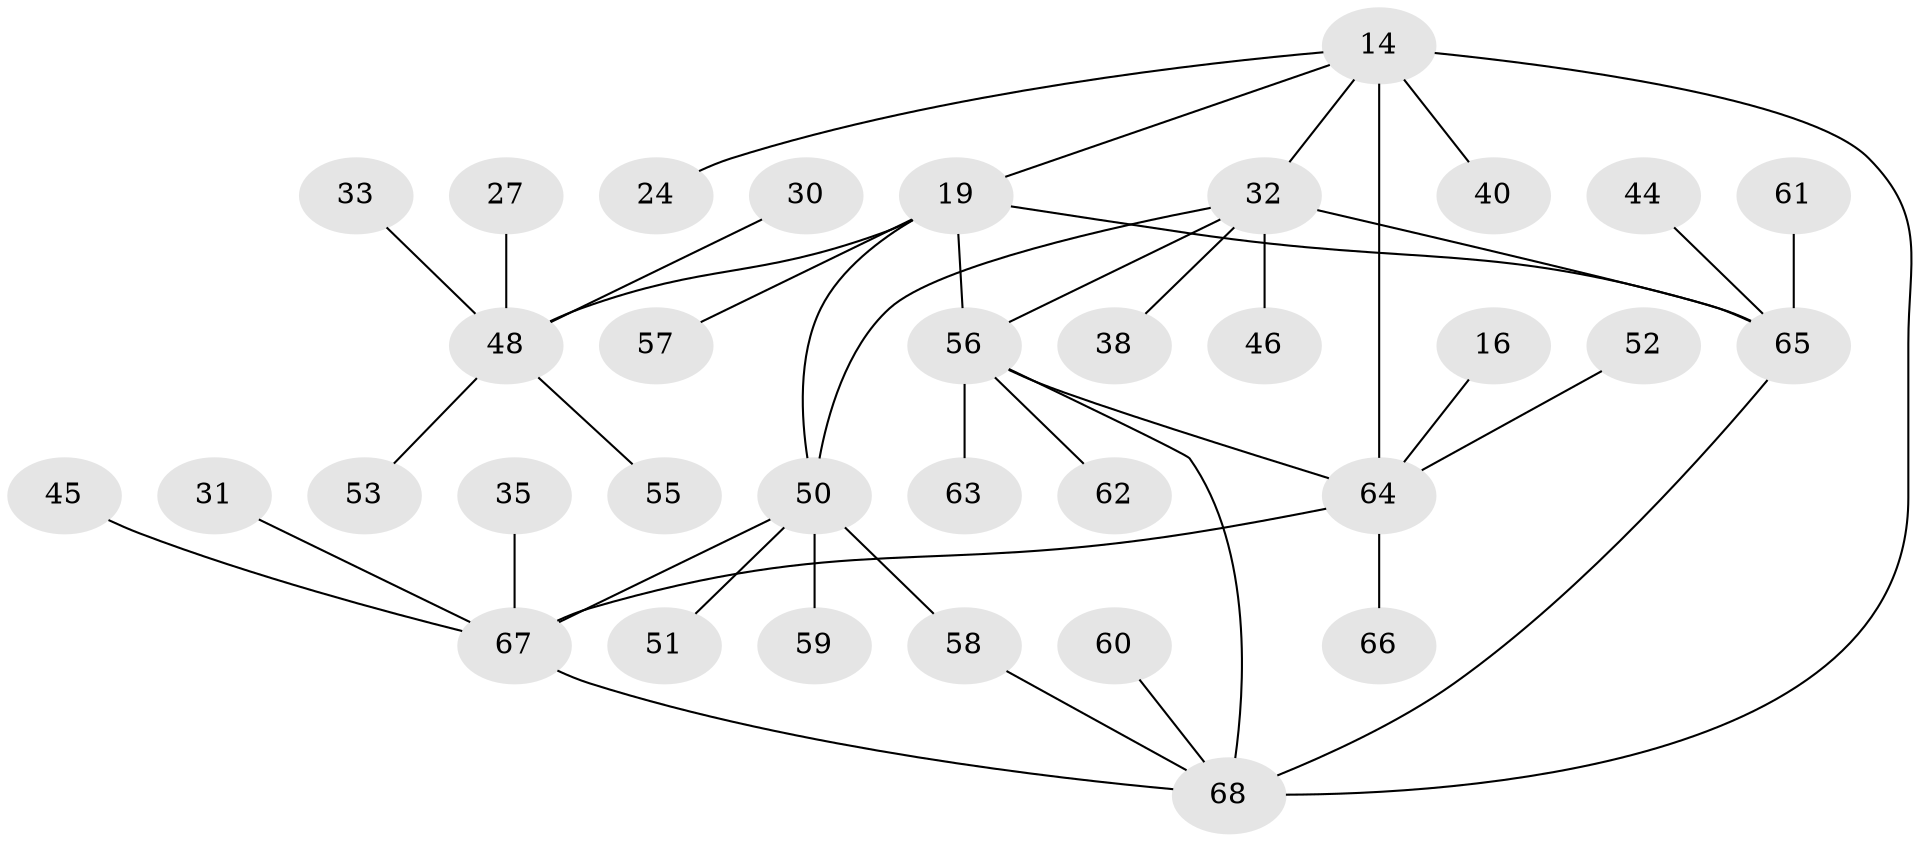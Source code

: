 // original degree distribution, {8: 0.04411764705882353, 7: 0.014705882352941176, 4: 0.058823529411764705, 6: 0.04411764705882353, 9: 0.014705882352941176, 5: 0.029411764705882353, 10: 0.014705882352941176, 1: 0.6176470588235294, 2: 0.10294117647058823, 3: 0.058823529411764705}
// Generated by graph-tools (version 1.1) at 2025/55/03/09/25 04:55:46]
// undirected, 34 vertices, 42 edges
graph export_dot {
graph [start="1"]
  node [color=gray90,style=filled];
  14 [super="+13"];
  16;
  19 [super="+6"];
  24;
  27;
  30;
  31;
  32 [super="+7+22"];
  33;
  35;
  38;
  40;
  44 [super="+39"];
  45;
  46;
  48 [super="+28+36+4"];
  50 [super="+18+47"];
  51;
  52;
  53;
  55 [super="+29"];
  56 [super="+43"];
  57;
  58 [super="+41"];
  59;
  60 [super="+54"];
  61;
  62;
  63;
  64 [super="+15"];
  65 [super="+9"];
  66;
  67 [super="+12+17+25"];
  68 [super="+34"];
  14 -- 24;
  14 -- 40;
  14 -- 32;
  14 -- 19;
  14 -- 64 [weight=2];
  14 -- 68;
  16 -- 64;
  19 -- 57;
  19 -- 48 [weight=2];
  19 -- 56;
  19 -- 50;
  19 -- 65;
  27 -- 48;
  30 -- 48;
  31 -- 67;
  32 -- 38;
  32 -- 46;
  32 -- 56;
  32 -- 50;
  32 -- 65 [weight=2];
  33 -- 48;
  35 -- 67;
  44 -- 65;
  45 -- 67;
  48 -- 53;
  48 -- 55;
  50 -- 67 [weight=2];
  50 -- 51;
  50 -- 58;
  50 -- 59;
  52 -- 64;
  56 -- 64;
  56 -- 68 [weight=2];
  56 -- 62;
  56 -- 63;
  58 -- 68;
  60 -- 68;
  61 -- 65;
  64 -- 66;
  64 -- 67;
  65 -- 68;
  67 -- 68;
}
